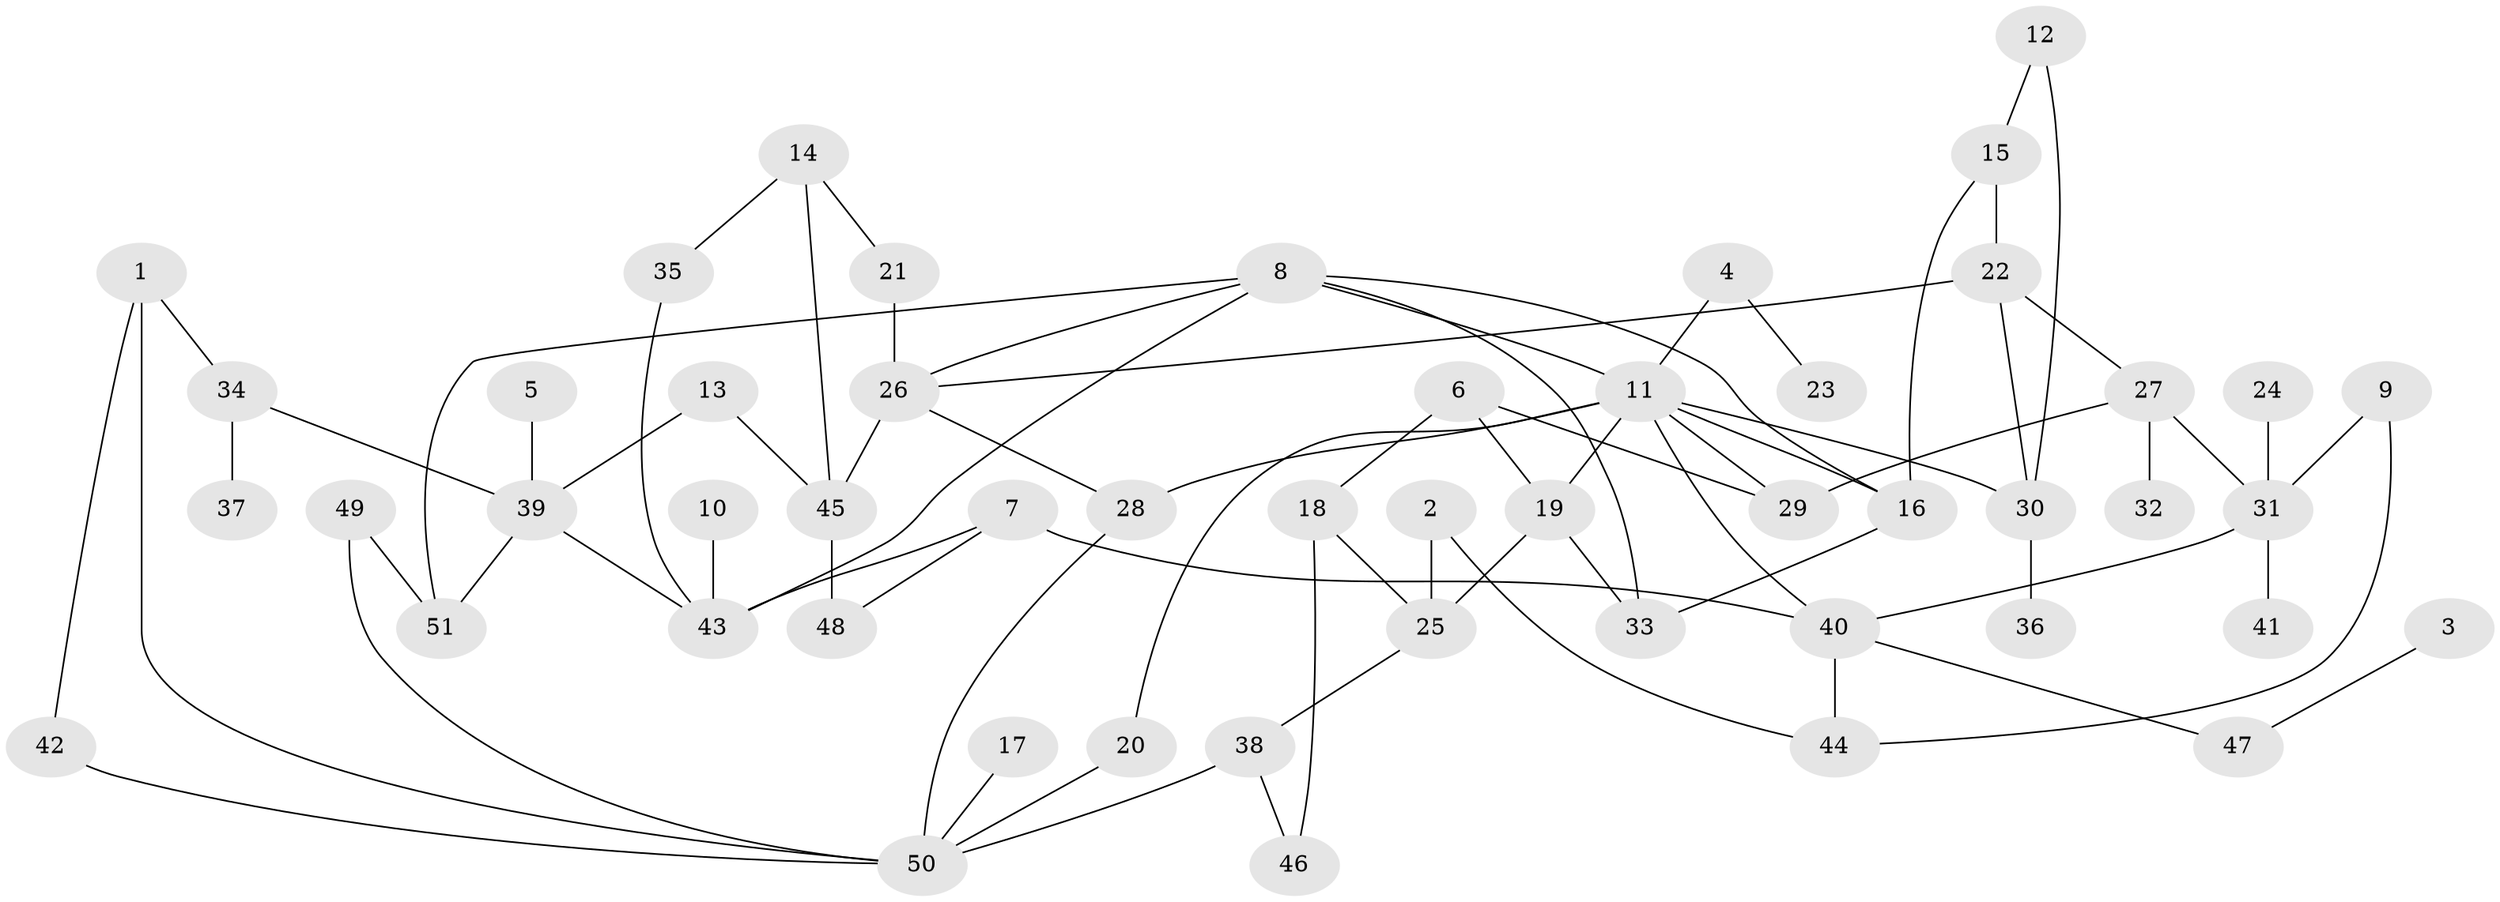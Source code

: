 // Generated by graph-tools (version 1.1) at 2025/00/03/09/25 03:00:40]
// undirected, 51 vertices, 75 edges
graph export_dot {
graph [start="1"]
  node [color=gray90,style=filled];
  1;
  2;
  3;
  4;
  5;
  6;
  7;
  8;
  9;
  10;
  11;
  12;
  13;
  14;
  15;
  16;
  17;
  18;
  19;
  20;
  21;
  22;
  23;
  24;
  25;
  26;
  27;
  28;
  29;
  30;
  31;
  32;
  33;
  34;
  35;
  36;
  37;
  38;
  39;
  40;
  41;
  42;
  43;
  44;
  45;
  46;
  47;
  48;
  49;
  50;
  51;
  1 -- 34;
  1 -- 42;
  1 -- 50;
  2 -- 25;
  2 -- 44;
  3 -- 47;
  4 -- 11;
  4 -- 23;
  5 -- 39;
  6 -- 18;
  6 -- 19;
  6 -- 29;
  7 -- 40;
  7 -- 43;
  7 -- 48;
  8 -- 11;
  8 -- 16;
  8 -- 26;
  8 -- 33;
  8 -- 43;
  8 -- 51;
  9 -- 31;
  9 -- 44;
  10 -- 43;
  11 -- 16;
  11 -- 19;
  11 -- 20;
  11 -- 28;
  11 -- 29;
  11 -- 30;
  11 -- 40;
  12 -- 15;
  12 -- 30;
  13 -- 39;
  13 -- 45;
  14 -- 21;
  14 -- 35;
  14 -- 45;
  15 -- 16;
  15 -- 22;
  16 -- 33;
  17 -- 50;
  18 -- 25;
  18 -- 46;
  19 -- 25;
  19 -- 33;
  20 -- 50;
  21 -- 26;
  22 -- 26;
  22 -- 27;
  22 -- 30;
  24 -- 31;
  25 -- 38;
  26 -- 28;
  26 -- 45;
  27 -- 29;
  27 -- 31;
  27 -- 32;
  28 -- 50;
  30 -- 36;
  31 -- 40;
  31 -- 41;
  34 -- 37;
  34 -- 39;
  35 -- 43;
  38 -- 46;
  38 -- 50;
  39 -- 43;
  39 -- 51;
  40 -- 44;
  40 -- 47;
  42 -- 50;
  45 -- 48;
  49 -- 50;
  49 -- 51;
}
